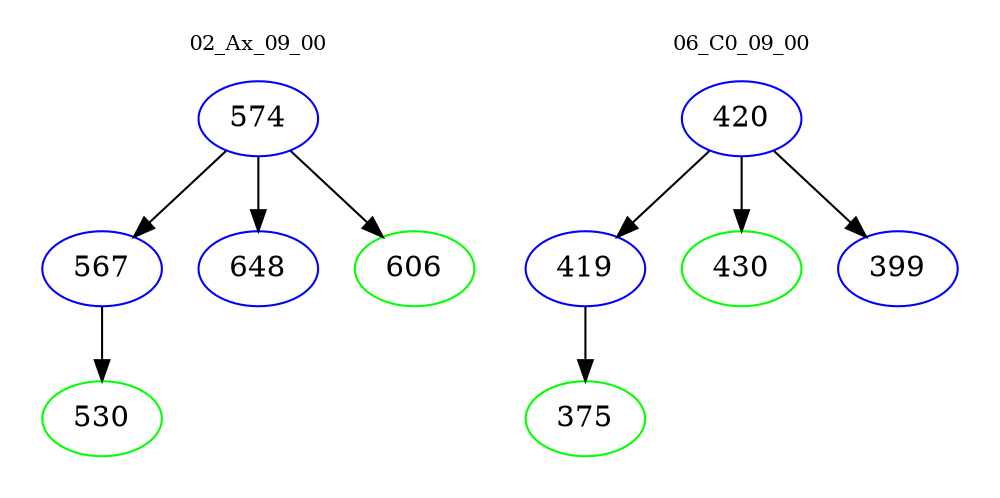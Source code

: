 digraph{
subgraph cluster_0 {
color = white
label = "02_Ax_09_00";
fontsize=10;
T0_574 [label="574", color="blue"]
T0_574 -> T0_567 [color="black"]
T0_567 [label="567", color="blue"]
T0_567 -> T0_530 [color="black"]
T0_530 [label="530", color="green"]
T0_574 -> T0_648 [color="black"]
T0_648 [label="648", color="blue"]
T0_574 -> T0_606 [color="black"]
T0_606 [label="606", color="green"]
}
subgraph cluster_1 {
color = white
label = "06_C0_09_00";
fontsize=10;
T1_420 [label="420", color="blue"]
T1_420 -> T1_419 [color="black"]
T1_419 [label="419", color="blue"]
T1_419 -> T1_375 [color="black"]
T1_375 [label="375", color="green"]
T1_420 -> T1_430 [color="black"]
T1_430 [label="430", color="green"]
T1_420 -> T1_399 [color="black"]
T1_399 [label="399", color="blue"]
}
}
